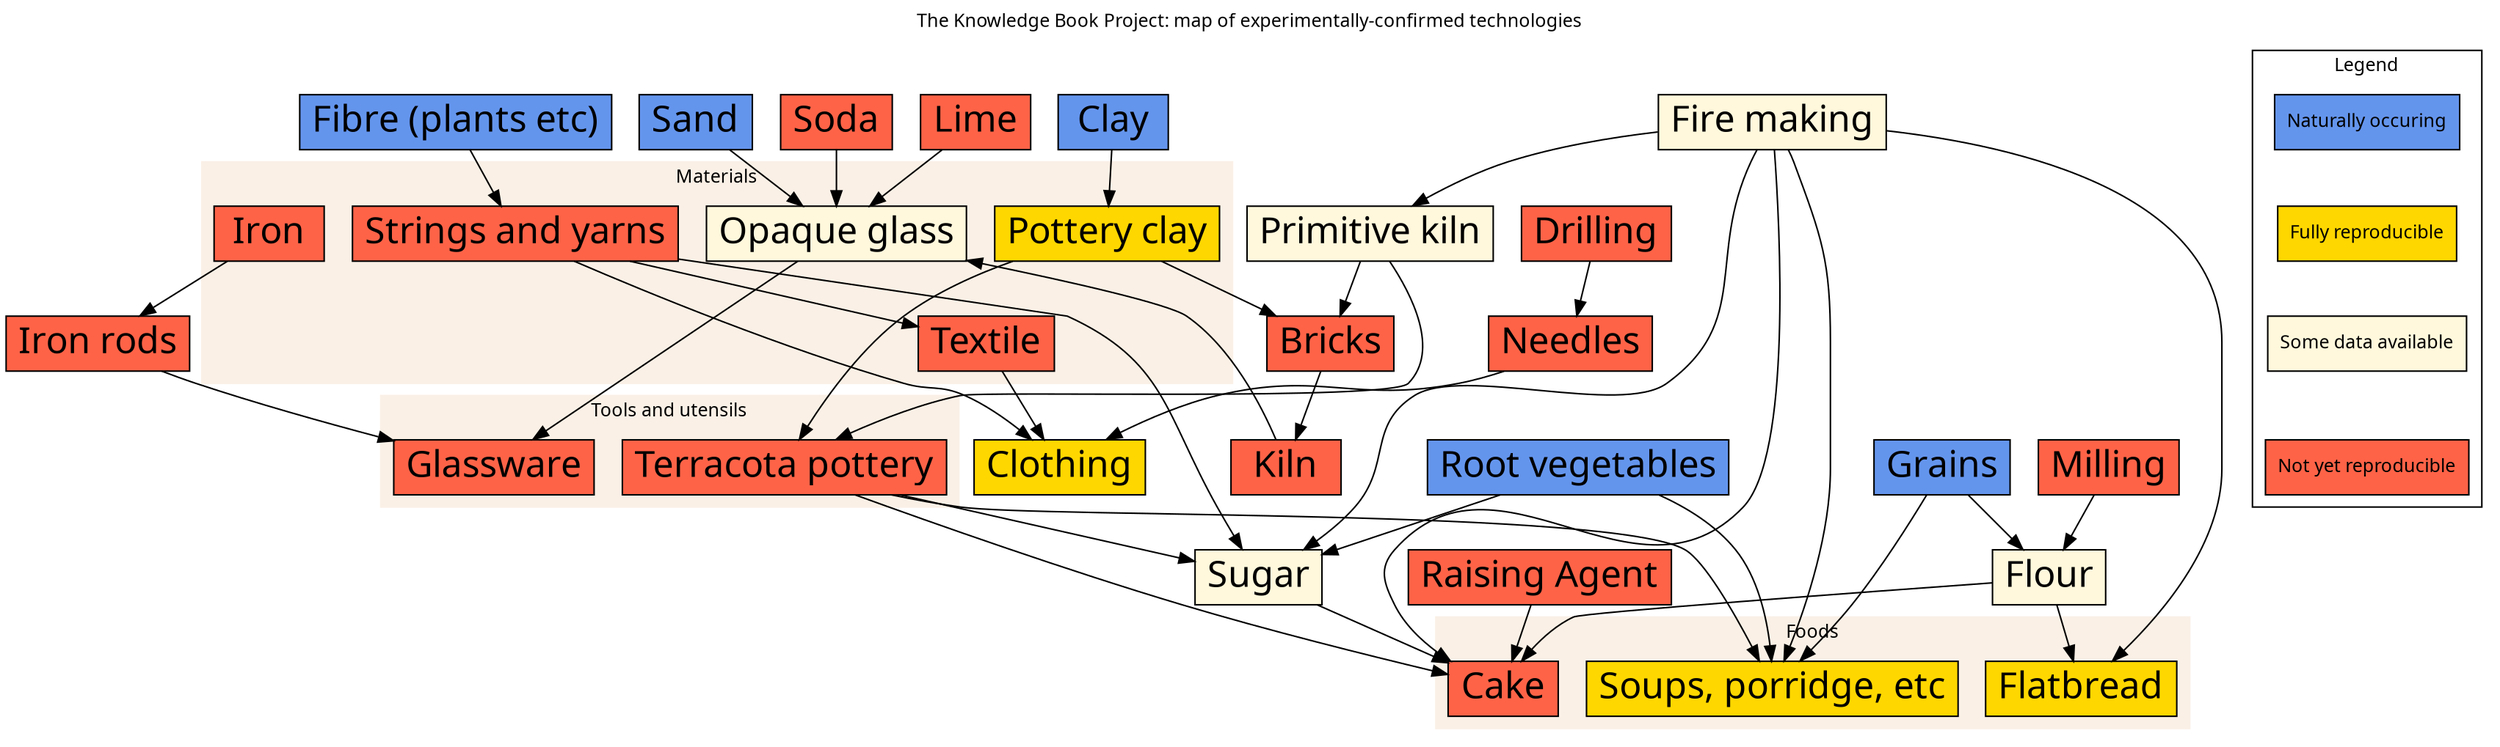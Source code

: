 /* 
 * The invention, discovery and technology tree for The Knowledge Book project 
 * 
 * Colour scheme:
 * - cornflowerblue - naturally occuring 
 * - gold - fully reproducible
 * - cornsilk - some data available, but not fully reproducible yet
 * - tomato - not reproducible yet
 * - 
 */

digraph {
    fontname="insigbyte"
    fontsize=12
    labelloc="t"
    label="The Knowledge Book Project: map of experimentally-confirmed technologies"
    
    node [fontsize=24 fontname="monogram" width=1 shape=box style=filled]
    
    subgraph tech {
        
        clay            [label="Clay" fillcolor=cornflowerblue]
        clay->workable_clay
        
        firemaking      [label="Fire making" fillcolor=cornsilk]
        
        firemaking->primitive_kiln
        primitive_kiln  [label="Primitive kiln" fillcolor=cornsilk]
        
        primitive_kiln->terracota
        workable_clay->terracota
        
        workable_clay->bricks
        primitive_kiln->bricks
        bricks          [label="Bricks" fillcolor=tomato]
        
        bricks->kiln
        kiln            [label="Kiln" fillcolor=tomato]
        
        grains          [label="Grains" fillcolor=cornflowerblue]
        milling         [label="Milling" fillcolor=tomato]
        
        raising_agent   [label="Raising Agent" fillcolor=tomato]
        
        grains->flour
        milling->flour
        flour           [label="Flour" fillcolor=cornsilk]
        
        root_vegs->sugar
        root_vegs       [label="Root vegetables" fillcolor=cornflowerblue]
        string->sugar
        firemaking->sugar
        terracota->sugar
        sugar           [label="Sugar" fillcolor=cornsilk]
        
        flour->cake
        sugar->cake
        raising_agent->cake
        terracota->cake /* Can't make a cake on a stick */
        firemaking->cake
        
        firemaking->flatbread
        flour->flatbread
        
        root_vegs->soup_porridge
        grains->soup_porridge
        terracota->soup_porridge
        firemaking->soup_porridge
        
        soda            [label="Soda" fillcolor=tomato]
        lime            [label="Lime" fillcolor=tomato]
        sand            [label="Sand" fillcolor=cornflowerblue]
        
        soda->glass
        lime->glass
        sand->glass
        kiln->glass
        
        
        iron->iron_rods
        iron_rods           [label="Iron rods" fillcolor=tomato]
        glass->glassware
        iron_rods->glassware
        
        
        fibrous             [label="Fibre (plants etc)" fillcolor=cornflowerblue]
        fibrous->string
        
        string->textile
        
        string->clothes
        textile->clothes
        needle->clothes
        
        drilling->needle
        
        drilling            [label="Drilling" fillcolor=tomato]
        needle              [label="Needles" fillcolor=tomato]
        clothes             [label="Clothing" fillcolor=gold]
        
        subgraph cluster_food {
            style=filled;
            color=linen;
            
            label = "Foods";
            
            flatbread       [label="Flatbread" fillcolor=gold]
            cake            [label="Cake" fillcolor=tomato]
            soup_porridge   [label="Soups, porridge, etc" fillcolor=gold]
        }
        
        subgraph cluster_materials {
            style=filled;
            color=linen;
            
            label = "Materials";
            
            glass           [label="Opaque glass" fillcolor=cornsilk]
            workable_clay   [label="Pottery clay" fillcolor=gold]
            iron            [label="Iron" fillcolor=tomato]
            textile         [label="Textile" fillcolor=tomato]
            string          [label="Strings and yarns" fillcolor=tomato]
        }
        
        subgraph cluster_utensil {
            style=filled;
            color=linen;
            
            label = "Tools and utensils";
            
            terracota       [label="Terracota pottery" fillcolor=tomato]
            glassware       [label="Glassware" fillcolor=tomato]
        }
    } /* end tech subgraph */
    
        
    subgraph cluster_legend {
        label = "Legend"
        node [fontsize=12 width=1 shape=box style=filled]
        
        natural         [label="Naturally occuring" fillcolor=cornflowerblue]
        repro           [label="Fully reproducible" fillcolor=gold]
        some        [label="Some data available" fillcolor=cornsilk]
        notyet          [label="Not yet reproducible" fillcolor=tomato]
        
        natural->repro->some->notyet [style="invis"]

    } /* end legend */
    
}
